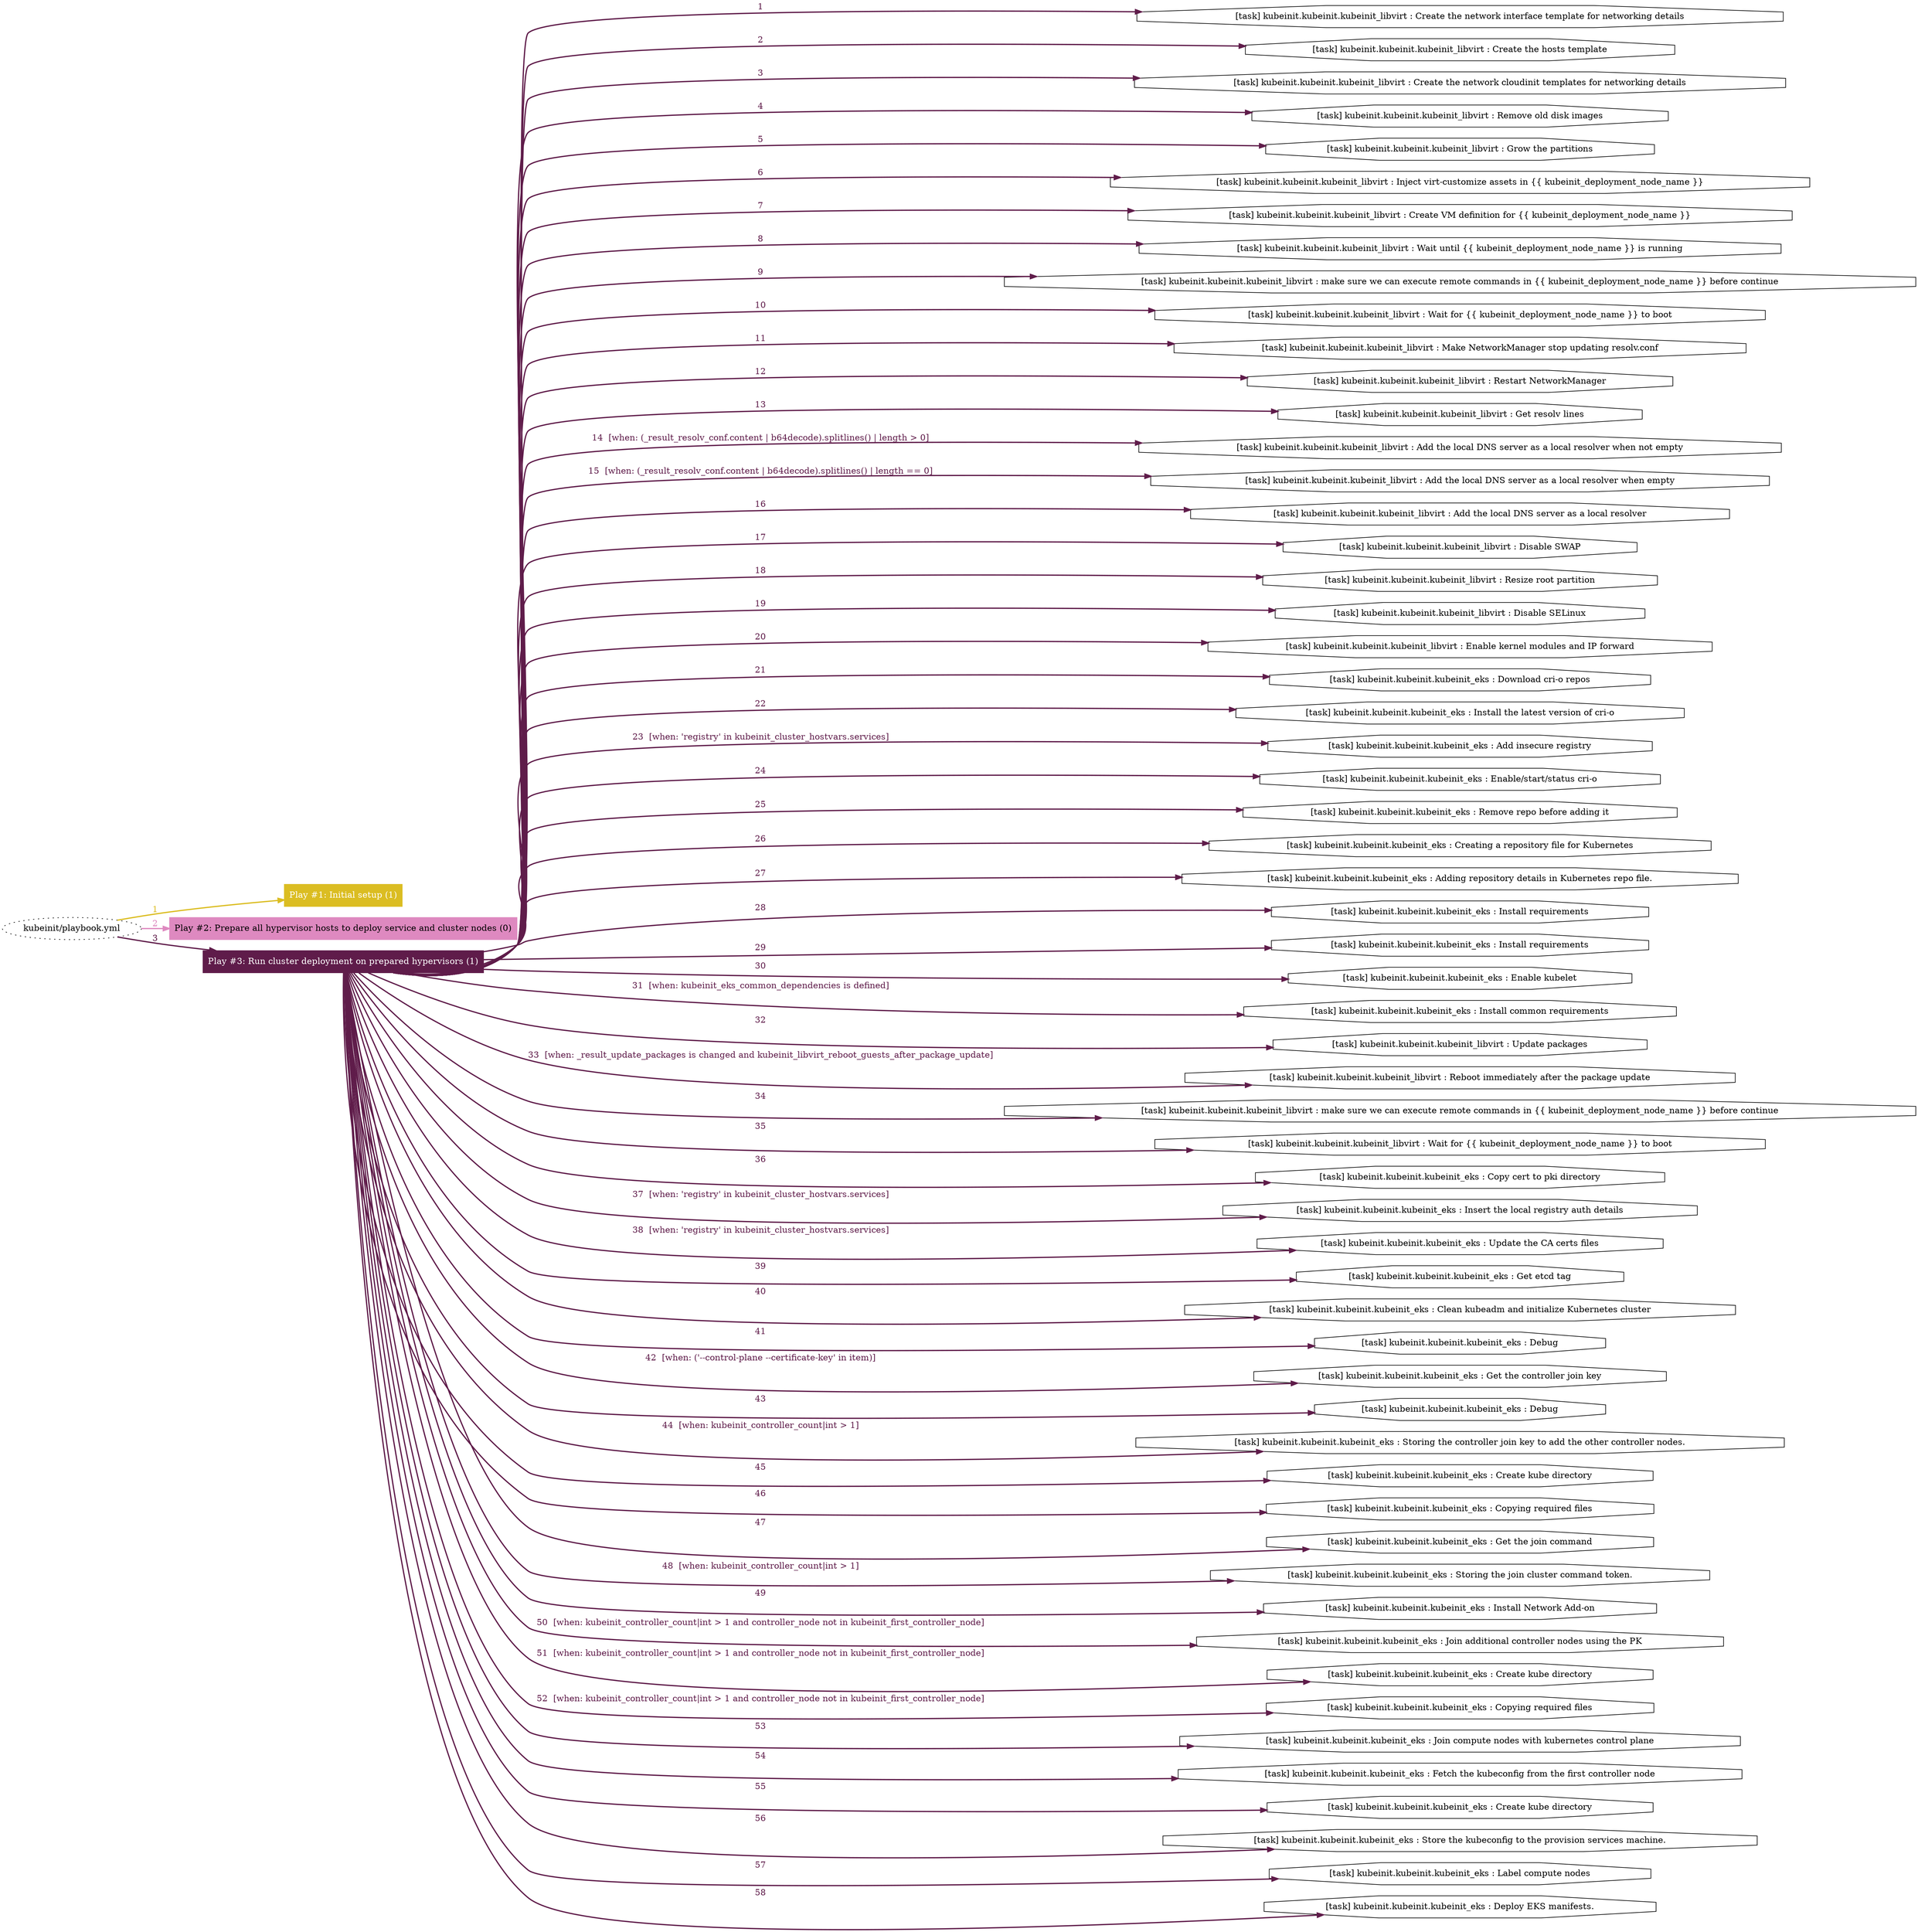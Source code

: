 digraph "kubeinit/playbook.yml "{
	graph [concentrate=true ordering=in rankdir=LR ratio=fill]
	edge [esep=5 sep=10]
	"kubeinit/playbook.yml" [id=root_node style=dotted]
	subgraph "Play #1: Initial setup (1) "{
		"Play #1: Initial setup (1)" [color="#dbbd22" fontcolor="#ffffff" id="play_6d97755c-251d-4371-95fa-0175aceb30f5" shape=box style=filled tooltip=localhost]
		"kubeinit/playbook.yml" -> "Play #1: Initial setup (1)" [label=1 color="#dbbd22" fontcolor="#dbbd22" id="edge_a5e6b327-5634-4a7c-8840-a2c4ec4a9cb6" style=bold]
	}
	subgraph "Play #2: Prepare all hypervisor hosts to deploy service and cluster nodes (0) "{
		"Play #2: Prepare all hypervisor hosts to deploy service and cluster nodes (0)" [color="#de89c0" fontcolor="#000000" id="play_23065df7-d4d3-4c8b-ab5e-6859ebce1bbf" shape=box style=filled tooltip=""]
		"kubeinit/playbook.yml" -> "Play #2: Prepare all hypervisor hosts to deploy service and cluster nodes (0)" [label=2 color="#de89c0" fontcolor="#de89c0" id="edge_f407556d-0345-4af9-9428-88dea77e0586" style=bold]
	}
	subgraph "Play #3: Run cluster deployment on prepared hypervisors (1) "{
		"Play #3: Run cluster deployment on prepared hypervisors (1)" [color="#5f1c4a" fontcolor="#ffffff" id="play_6d022949-c800-42df-9181-70dc3d72d15b" shape=box style=filled tooltip=localhost]
		"kubeinit/playbook.yml" -> "Play #3: Run cluster deployment on prepared hypervisors (1)" [label=3 color="#5f1c4a" fontcolor="#5f1c4a" id="edge_d8357943-22cb-48db-9553-a61baf6d11ab" style=bold]
		"task_b0a26bd9-cd1e-4799-afc9-3ae9b2b4e3cc" [label="[task] kubeinit.kubeinit.kubeinit_libvirt : Create the network interface template for networking details" id="task_b0a26bd9-cd1e-4799-afc9-3ae9b2b4e3cc" shape=octagon tooltip="[task] kubeinit.kubeinit.kubeinit_libvirt : Create the network interface template for networking details"]
		"Play #3: Run cluster deployment on prepared hypervisors (1)" -> "task_b0a26bd9-cd1e-4799-afc9-3ae9b2b4e3cc" [label=1 color="#5f1c4a" fontcolor="#5f1c4a" id="edge_d17c9577-9fd3-4e4b-81c8-22743818545e" style=bold]
		"task_16a5e1c5-b8bf-4b39-9c18-332b28123656" [label="[task] kubeinit.kubeinit.kubeinit_libvirt : Create the hosts template" id="task_16a5e1c5-b8bf-4b39-9c18-332b28123656" shape=octagon tooltip="[task] kubeinit.kubeinit.kubeinit_libvirt : Create the hosts template"]
		"Play #3: Run cluster deployment on prepared hypervisors (1)" -> "task_16a5e1c5-b8bf-4b39-9c18-332b28123656" [label=2 color="#5f1c4a" fontcolor="#5f1c4a" id="edge_d225a91a-a8cc-4b70-9bc8-d230ad3d0808" style=bold]
		"task_8fc8264a-84f5-4a99-821c-44539b31b8ab" [label="[task] kubeinit.kubeinit.kubeinit_libvirt : Create the network cloudinit templates for networking details" id="task_8fc8264a-84f5-4a99-821c-44539b31b8ab" shape=octagon tooltip="[task] kubeinit.kubeinit.kubeinit_libvirt : Create the network cloudinit templates for networking details"]
		"Play #3: Run cluster deployment on prepared hypervisors (1)" -> "task_8fc8264a-84f5-4a99-821c-44539b31b8ab" [label=3 color="#5f1c4a" fontcolor="#5f1c4a" id="edge_c71db394-27f3-443c-868f-670973c2c7f2" style=bold]
		"task_51b704a6-e8c7-492d-9378-c856343ab76e" [label="[task] kubeinit.kubeinit.kubeinit_libvirt : Remove old disk images" id="task_51b704a6-e8c7-492d-9378-c856343ab76e" shape=octagon tooltip="[task] kubeinit.kubeinit.kubeinit_libvirt : Remove old disk images"]
		"Play #3: Run cluster deployment on prepared hypervisors (1)" -> "task_51b704a6-e8c7-492d-9378-c856343ab76e" [label=4 color="#5f1c4a" fontcolor="#5f1c4a" id="edge_2a27717d-6658-49cf-a896-d5e77e76ef12" style=bold]
		"task_52a14860-7382-4fc7-9676-0fb2eb7f450d" [label="[task] kubeinit.kubeinit.kubeinit_libvirt : Grow the partitions" id="task_52a14860-7382-4fc7-9676-0fb2eb7f450d" shape=octagon tooltip="[task] kubeinit.kubeinit.kubeinit_libvirt : Grow the partitions"]
		"Play #3: Run cluster deployment on prepared hypervisors (1)" -> "task_52a14860-7382-4fc7-9676-0fb2eb7f450d" [label=5 color="#5f1c4a" fontcolor="#5f1c4a" id="edge_1e654489-ce2d-48af-91a1-2eb5ac010548" style=bold]
		"task_db084022-1e88-4ae6-9b50-c93956768251" [label="[task] kubeinit.kubeinit.kubeinit_libvirt : Inject virt-customize assets in {{ kubeinit_deployment_node_name }}" id="task_db084022-1e88-4ae6-9b50-c93956768251" shape=octagon tooltip="[task] kubeinit.kubeinit.kubeinit_libvirt : Inject virt-customize assets in {{ kubeinit_deployment_node_name }}"]
		"Play #3: Run cluster deployment on prepared hypervisors (1)" -> "task_db084022-1e88-4ae6-9b50-c93956768251" [label=6 color="#5f1c4a" fontcolor="#5f1c4a" id="edge_41564f6c-0ccf-4a96-9a30-ddeda06c967d" style=bold]
		"task_a46263fa-0709-4e30-bb46-efb48f13382b" [label="[task] kubeinit.kubeinit.kubeinit_libvirt : Create VM definition for {{ kubeinit_deployment_node_name }}" id="task_a46263fa-0709-4e30-bb46-efb48f13382b" shape=octagon tooltip="[task] kubeinit.kubeinit.kubeinit_libvirt : Create VM definition for {{ kubeinit_deployment_node_name }}"]
		"Play #3: Run cluster deployment on prepared hypervisors (1)" -> "task_a46263fa-0709-4e30-bb46-efb48f13382b" [label=7 color="#5f1c4a" fontcolor="#5f1c4a" id="edge_ae44e8eb-cf78-4726-acd1-72e2fa335f0c" style=bold]
		"task_bae4e3f4-13fe-4ff9-8918-ed35a4ca58a2" [label="[task] kubeinit.kubeinit.kubeinit_libvirt : Wait until {{ kubeinit_deployment_node_name }} is running" id="task_bae4e3f4-13fe-4ff9-8918-ed35a4ca58a2" shape=octagon tooltip="[task] kubeinit.kubeinit.kubeinit_libvirt : Wait until {{ kubeinit_deployment_node_name }} is running"]
		"Play #3: Run cluster deployment on prepared hypervisors (1)" -> "task_bae4e3f4-13fe-4ff9-8918-ed35a4ca58a2" [label=8 color="#5f1c4a" fontcolor="#5f1c4a" id="edge_00b2e281-1464-43e3-887d-25ef89836aec" style=bold]
		"task_03b27f32-1d13-456d-9cff-36c9b0f0e970" [label="[task] kubeinit.kubeinit.kubeinit_libvirt : make sure we can execute remote commands in {{ kubeinit_deployment_node_name }} before continue" id="task_03b27f32-1d13-456d-9cff-36c9b0f0e970" shape=octagon tooltip="[task] kubeinit.kubeinit.kubeinit_libvirt : make sure we can execute remote commands in {{ kubeinit_deployment_node_name }} before continue"]
		"Play #3: Run cluster deployment on prepared hypervisors (1)" -> "task_03b27f32-1d13-456d-9cff-36c9b0f0e970" [label=9 color="#5f1c4a" fontcolor="#5f1c4a" id="edge_969cc873-5821-432b-aa58-21ee7108da60" style=bold]
		"task_d2ee0978-0ae4-446d-828e-dd176da3b1a1" [label="[task] kubeinit.kubeinit.kubeinit_libvirt : Wait for {{ kubeinit_deployment_node_name }} to boot" id="task_d2ee0978-0ae4-446d-828e-dd176da3b1a1" shape=octagon tooltip="[task] kubeinit.kubeinit.kubeinit_libvirt : Wait for {{ kubeinit_deployment_node_name }} to boot"]
		"Play #3: Run cluster deployment on prepared hypervisors (1)" -> "task_d2ee0978-0ae4-446d-828e-dd176da3b1a1" [label=10 color="#5f1c4a" fontcolor="#5f1c4a" id="edge_a48ff3e8-74b3-4d61-a5f4-6e24f65a8ec9" style=bold]
		"task_e4d3bbc9-3422-43c2-87e9-0bfdd69e6b37" [label="[task] kubeinit.kubeinit.kubeinit_libvirt : Make NetworkManager stop updating resolv.conf" id="task_e4d3bbc9-3422-43c2-87e9-0bfdd69e6b37" shape=octagon tooltip="[task] kubeinit.kubeinit.kubeinit_libvirt : Make NetworkManager stop updating resolv.conf"]
		"Play #3: Run cluster deployment on prepared hypervisors (1)" -> "task_e4d3bbc9-3422-43c2-87e9-0bfdd69e6b37" [label=11 color="#5f1c4a" fontcolor="#5f1c4a" id="edge_3fd67de2-02df-418e-9c5b-492b1241a278" style=bold]
		"task_1761cc6a-03c8-4d2a-bb7a-31d3da264c6e" [label="[task] kubeinit.kubeinit.kubeinit_libvirt : Restart NetworkManager" id="task_1761cc6a-03c8-4d2a-bb7a-31d3da264c6e" shape=octagon tooltip="[task] kubeinit.kubeinit.kubeinit_libvirt : Restart NetworkManager"]
		"Play #3: Run cluster deployment on prepared hypervisors (1)" -> "task_1761cc6a-03c8-4d2a-bb7a-31d3da264c6e" [label=12 color="#5f1c4a" fontcolor="#5f1c4a" id="edge_e543c34c-47f9-429f-b18b-50b4cfe0c0bc" style=bold]
		"task_01abe947-b647-4330-9895-58ea3aa50d1c" [label="[task] kubeinit.kubeinit.kubeinit_libvirt : Get resolv lines" id="task_01abe947-b647-4330-9895-58ea3aa50d1c" shape=octagon tooltip="[task] kubeinit.kubeinit.kubeinit_libvirt : Get resolv lines"]
		"Play #3: Run cluster deployment on prepared hypervisors (1)" -> "task_01abe947-b647-4330-9895-58ea3aa50d1c" [label=13 color="#5f1c4a" fontcolor="#5f1c4a" id="edge_e399b4aa-2791-48ee-bfa3-0fae8175896d" style=bold]
		"task_e0e1fd98-748e-4095-b9f4-da3093ec926d" [label="[task] kubeinit.kubeinit.kubeinit_libvirt : Add the local DNS server as a local resolver when not empty" id="task_e0e1fd98-748e-4095-b9f4-da3093ec926d" shape=octagon tooltip="[task] kubeinit.kubeinit.kubeinit_libvirt : Add the local DNS server as a local resolver when not empty"]
		"Play #3: Run cluster deployment on prepared hypervisors (1)" -> "task_e0e1fd98-748e-4095-b9f4-da3093ec926d" [label="14  [when: (_result_resolv_conf.content | b64decode).splitlines() | length > 0]" color="#5f1c4a" fontcolor="#5f1c4a" id="edge_e0960674-272d-4230-a978-06736931286b" style=bold]
		"task_82f67cab-d567-4bfe-af03-28fa4c62245f" [label="[task] kubeinit.kubeinit.kubeinit_libvirt : Add the local DNS server as a local resolver when empty" id="task_82f67cab-d567-4bfe-af03-28fa4c62245f" shape=octagon tooltip="[task] kubeinit.kubeinit.kubeinit_libvirt : Add the local DNS server as a local resolver when empty"]
		"Play #3: Run cluster deployment on prepared hypervisors (1)" -> "task_82f67cab-d567-4bfe-af03-28fa4c62245f" [label="15  [when: (_result_resolv_conf.content | b64decode).splitlines() | length == 0]" color="#5f1c4a" fontcolor="#5f1c4a" id="edge_08ff7bb8-0b21-4685-b3b3-35aa088e99e0" style=bold]
		"task_f08cefb9-9ae2-438f-a924-78d3cd5e6aa2" [label="[task] kubeinit.kubeinit.kubeinit_libvirt : Add the local DNS server as a local resolver" id="task_f08cefb9-9ae2-438f-a924-78d3cd5e6aa2" shape=octagon tooltip="[task] kubeinit.kubeinit.kubeinit_libvirt : Add the local DNS server as a local resolver"]
		"Play #3: Run cluster deployment on prepared hypervisors (1)" -> "task_f08cefb9-9ae2-438f-a924-78d3cd5e6aa2" [label=16 color="#5f1c4a" fontcolor="#5f1c4a" id="edge_e9b2e615-6e29-4904-946d-b64e41d6fdae" style=bold]
		"task_9077f3aa-8513-4af4-b932-44226a89e126" [label="[task] kubeinit.kubeinit.kubeinit_libvirt : Disable SWAP" id="task_9077f3aa-8513-4af4-b932-44226a89e126" shape=octagon tooltip="[task] kubeinit.kubeinit.kubeinit_libvirt : Disable SWAP"]
		"Play #3: Run cluster deployment on prepared hypervisors (1)" -> "task_9077f3aa-8513-4af4-b932-44226a89e126" [label=17 color="#5f1c4a" fontcolor="#5f1c4a" id="edge_bd0d5add-791f-4490-9426-f074e150976b" style=bold]
		"task_eddc330b-dbe4-4ece-a7cf-6ed48a894b03" [label="[task] kubeinit.kubeinit.kubeinit_libvirt : Resize root partition" id="task_eddc330b-dbe4-4ece-a7cf-6ed48a894b03" shape=octagon tooltip="[task] kubeinit.kubeinit.kubeinit_libvirt : Resize root partition"]
		"Play #3: Run cluster deployment on prepared hypervisors (1)" -> "task_eddc330b-dbe4-4ece-a7cf-6ed48a894b03" [label=18 color="#5f1c4a" fontcolor="#5f1c4a" id="edge_05562147-9931-452b-ad6f-d5ea2c432612" style=bold]
		"task_b9b89fe3-9c4a-4457-8877-a43ff9c3241d" [label="[task] kubeinit.kubeinit.kubeinit_libvirt : Disable SELinux" id="task_b9b89fe3-9c4a-4457-8877-a43ff9c3241d" shape=octagon tooltip="[task] kubeinit.kubeinit.kubeinit_libvirt : Disable SELinux"]
		"Play #3: Run cluster deployment on prepared hypervisors (1)" -> "task_b9b89fe3-9c4a-4457-8877-a43ff9c3241d" [label=19 color="#5f1c4a" fontcolor="#5f1c4a" id="edge_bb123160-c9b2-42d5-b766-bb44adba822b" style=bold]
		"task_f11f2402-3577-4e9c-87f1-2af14dab51c0" [label="[task] kubeinit.kubeinit.kubeinit_libvirt : Enable kernel modules and IP forward" id="task_f11f2402-3577-4e9c-87f1-2af14dab51c0" shape=octagon tooltip="[task] kubeinit.kubeinit.kubeinit_libvirt : Enable kernel modules and IP forward"]
		"Play #3: Run cluster deployment on prepared hypervisors (1)" -> "task_f11f2402-3577-4e9c-87f1-2af14dab51c0" [label=20 color="#5f1c4a" fontcolor="#5f1c4a" id="edge_a2d49c09-29a3-4023-ab11-4fdc188d5d54" style=bold]
		"task_46bc61d2-0cd9-4d00-bf49-c6364c157f96" [label="[task] kubeinit.kubeinit.kubeinit_eks : Download cri-o repos" id="task_46bc61d2-0cd9-4d00-bf49-c6364c157f96" shape=octagon tooltip="[task] kubeinit.kubeinit.kubeinit_eks : Download cri-o repos"]
		"Play #3: Run cluster deployment on prepared hypervisors (1)" -> "task_46bc61d2-0cd9-4d00-bf49-c6364c157f96" [label=21 color="#5f1c4a" fontcolor="#5f1c4a" id="edge_a9b47547-7523-4003-9ad7-42371a6625f3" style=bold]
		"task_06e34f79-010f-4abd-8dad-db0999168a1a" [label="[task] kubeinit.kubeinit.kubeinit_eks : Install the latest version of cri-o" id="task_06e34f79-010f-4abd-8dad-db0999168a1a" shape=octagon tooltip="[task] kubeinit.kubeinit.kubeinit_eks : Install the latest version of cri-o"]
		"Play #3: Run cluster deployment on prepared hypervisors (1)" -> "task_06e34f79-010f-4abd-8dad-db0999168a1a" [label=22 color="#5f1c4a" fontcolor="#5f1c4a" id="edge_80db7f56-d781-4745-addc-3da2045c3d05" style=bold]
		"task_e151107c-baf4-422f-914d-a42d7b3b09ea" [label="[task] kubeinit.kubeinit.kubeinit_eks : Add insecure registry" id="task_e151107c-baf4-422f-914d-a42d7b3b09ea" shape=octagon tooltip="[task] kubeinit.kubeinit.kubeinit_eks : Add insecure registry"]
		"Play #3: Run cluster deployment on prepared hypervisors (1)" -> "task_e151107c-baf4-422f-914d-a42d7b3b09ea" [label="23  [when: 'registry' in kubeinit_cluster_hostvars.services]" color="#5f1c4a" fontcolor="#5f1c4a" id="edge_73468eaf-fa09-4e20-8605-bd709794c911" style=bold]
		"task_837f5f6a-744b-4059-b907-0d95ddef714a" [label="[task] kubeinit.kubeinit.kubeinit_eks : Enable/start/status cri-o" id="task_837f5f6a-744b-4059-b907-0d95ddef714a" shape=octagon tooltip="[task] kubeinit.kubeinit.kubeinit_eks : Enable/start/status cri-o"]
		"Play #3: Run cluster deployment on prepared hypervisors (1)" -> "task_837f5f6a-744b-4059-b907-0d95ddef714a" [label=24 color="#5f1c4a" fontcolor="#5f1c4a" id="edge_f41aa765-7fd6-45b8-8cbc-4fec05a29412" style=bold]
		"task_200b42aa-df33-41d0-829c-aeb9b513fdb3" [label="[task] kubeinit.kubeinit.kubeinit_eks : Remove repo before adding it" id="task_200b42aa-df33-41d0-829c-aeb9b513fdb3" shape=octagon tooltip="[task] kubeinit.kubeinit.kubeinit_eks : Remove repo before adding it"]
		"Play #3: Run cluster deployment on prepared hypervisors (1)" -> "task_200b42aa-df33-41d0-829c-aeb9b513fdb3" [label=25 color="#5f1c4a" fontcolor="#5f1c4a" id="edge_2a667692-1092-4fd4-be6a-b874e0c7c628" style=bold]
		"task_dcbaccbc-c7ec-4df0-ada1-b28a736cbd62" [label="[task] kubeinit.kubeinit.kubeinit_eks : Creating a repository file for Kubernetes" id="task_dcbaccbc-c7ec-4df0-ada1-b28a736cbd62" shape=octagon tooltip="[task] kubeinit.kubeinit.kubeinit_eks : Creating a repository file for Kubernetes"]
		"Play #3: Run cluster deployment on prepared hypervisors (1)" -> "task_dcbaccbc-c7ec-4df0-ada1-b28a736cbd62" [label=26 color="#5f1c4a" fontcolor="#5f1c4a" id="edge_ff0605f8-58e3-4b52-9c30-53308f02eb58" style=bold]
		"task_55c64ce7-569d-472b-959b-e07b54094b7f" [label="[task] kubeinit.kubeinit.kubeinit_eks : Adding repository details in Kubernetes repo file." id="task_55c64ce7-569d-472b-959b-e07b54094b7f" shape=octagon tooltip="[task] kubeinit.kubeinit.kubeinit_eks : Adding repository details in Kubernetes repo file."]
		"Play #3: Run cluster deployment on prepared hypervisors (1)" -> "task_55c64ce7-569d-472b-959b-e07b54094b7f" [label=27 color="#5f1c4a" fontcolor="#5f1c4a" id="edge_ebaa79e4-6412-441d-a400-a71796ca39cc" style=bold]
		"task_40e44d30-8727-489d-9a2e-abcacee67346" [label="[task] kubeinit.kubeinit.kubeinit_eks : Install requirements" id="task_40e44d30-8727-489d-9a2e-abcacee67346" shape=octagon tooltip="[task] kubeinit.kubeinit.kubeinit_eks : Install requirements"]
		"Play #3: Run cluster deployment on prepared hypervisors (1)" -> "task_40e44d30-8727-489d-9a2e-abcacee67346" [label=28 color="#5f1c4a" fontcolor="#5f1c4a" id="edge_cba380e5-e42a-4b76-94e0-92bd22205d02" style=bold]
		"task_b42f61cc-5cae-45f6-8a02-fbb35f5551c5" [label="[task] kubeinit.kubeinit.kubeinit_eks : Install requirements" id="task_b42f61cc-5cae-45f6-8a02-fbb35f5551c5" shape=octagon tooltip="[task] kubeinit.kubeinit.kubeinit_eks : Install requirements"]
		"Play #3: Run cluster deployment on prepared hypervisors (1)" -> "task_b42f61cc-5cae-45f6-8a02-fbb35f5551c5" [label=29 color="#5f1c4a" fontcolor="#5f1c4a" id="edge_85e8bba3-85cb-4d9a-9b82-e4affe7eca87" style=bold]
		"task_3b50ae1d-6b5a-46a9-893e-9d7656934601" [label="[task] kubeinit.kubeinit.kubeinit_eks : Enable kubelet" id="task_3b50ae1d-6b5a-46a9-893e-9d7656934601" shape=octagon tooltip="[task] kubeinit.kubeinit.kubeinit_eks : Enable kubelet"]
		"Play #3: Run cluster deployment on prepared hypervisors (1)" -> "task_3b50ae1d-6b5a-46a9-893e-9d7656934601" [label=30 color="#5f1c4a" fontcolor="#5f1c4a" id="edge_45cc6217-256a-4284-93d2-a42ddfe3a0bb" style=bold]
		"task_66e7b653-e2f1-4295-a08b-5dd27fd16365" [label="[task] kubeinit.kubeinit.kubeinit_eks : Install common requirements" id="task_66e7b653-e2f1-4295-a08b-5dd27fd16365" shape=octagon tooltip="[task] kubeinit.kubeinit.kubeinit_eks : Install common requirements"]
		"Play #3: Run cluster deployment on prepared hypervisors (1)" -> "task_66e7b653-e2f1-4295-a08b-5dd27fd16365" [label="31  [when: kubeinit_eks_common_dependencies is defined]" color="#5f1c4a" fontcolor="#5f1c4a" id="edge_a50e0cc1-c8d7-42be-b30b-fdeda8120a13" style=bold]
		"task_bd01ed4e-9e9e-48ef-aa62-dd7309eef3f0" [label="[task] kubeinit.kubeinit.kubeinit_libvirt : Update packages" id="task_bd01ed4e-9e9e-48ef-aa62-dd7309eef3f0" shape=octagon tooltip="[task] kubeinit.kubeinit.kubeinit_libvirt : Update packages"]
		"Play #3: Run cluster deployment on prepared hypervisors (1)" -> "task_bd01ed4e-9e9e-48ef-aa62-dd7309eef3f0" [label=32 color="#5f1c4a" fontcolor="#5f1c4a" id="edge_55c99d7b-9ff3-4e4b-9994-ce83b1efad89" style=bold]
		"task_1b4d7d50-328e-4b55-92e3-bcf7b3f542f4" [label="[task] kubeinit.kubeinit.kubeinit_libvirt : Reboot immediately after the package update" id="task_1b4d7d50-328e-4b55-92e3-bcf7b3f542f4" shape=octagon tooltip="[task] kubeinit.kubeinit.kubeinit_libvirt : Reboot immediately after the package update"]
		"Play #3: Run cluster deployment on prepared hypervisors (1)" -> "task_1b4d7d50-328e-4b55-92e3-bcf7b3f542f4" [label="33  [when: _result_update_packages is changed and kubeinit_libvirt_reboot_guests_after_package_update]" color="#5f1c4a" fontcolor="#5f1c4a" id="edge_253ae7f1-e2b1-4a10-99b4-35834993fc4f" style=bold]
		"task_fb3765e2-6ed9-4189-b5d5-41f473018b91" [label="[task] kubeinit.kubeinit.kubeinit_libvirt : make sure we can execute remote commands in {{ kubeinit_deployment_node_name }} before continue" id="task_fb3765e2-6ed9-4189-b5d5-41f473018b91" shape=octagon tooltip="[task] kubeinit.kubeinit.kubeinit_libvirt : make sure we can execute remote commands in {{ kubeinit_deployment_node_name }} before continue"]
		"Play #3: Run cluster deployment on prepared hypervisors (1)" -> "task_fb3765e2-6ed9-4189-b5d5-41f473018b91" [label=34 color="#5f1c4a" fontcolor="#5f1c4a" id="edge_aa5e7bbd-4181-42e3-8b81-d07b8f7cdf50" style=bold]
		"task_1167cde0-e604-4653-ba0f-355d111bb1d8" [label="[task] kubeinit.kubeinit.kubeinit_libvirt : Wait for {{ kubeinit_deployment_node_name }} to boot" id="task_1167cde0-e604-4653-ba0f-355d111bb1d8" shape=octagon tooltip="[task] kubeinit.kubeinit.kubeinit_libvirt : Wait for {{ kubeinit_deployment_node_name }} to boot"]
		"Play #3: Run cluster deployment on prepared hypervisors (1)" -> "task_1167cde0-e604-4653-ba0f-355d111bb1d8" [label=35 color="#5f1c4a" fontcolor="#5f1c4a" id="edge_f5c79b4a-e43f-43b3-ba79-ccca83a33275" style=bold]
		"task_b0649aac-0fed-48f0-8e79-743a8b07a33a" [label="[task] kubeinit.kubeinit.kubeinit_eks : Copy cert to pki directory" id="task_b0649aac-0fed-48f0-8e79-743a8b07a33a" shape=octagon tooltip="[task] kubeinit.kubeinit.kubeinit_eks : Copy cert to pki directory"]
		"Play #3: Run cluster deployment on prepared hypervisors (1)" -> "task_b0649aac-0fed-48f0-8e79-743a8b07a33a" [label=36 color="#5f1c4a" fontcolor="#5f1c4a" id="edge_f58f83ac-8908-450a-9d85-c2d24d40b044" style=bold]
		"task_13fadf75-c9fc-4080-b1e3-a0f4fbf7bd62" [label="[task] kubeinit.kubeinit.kubeinit_eks : Insert the local registry auth details" id="task_13fadf75-c9fc-4080-b1e3-a0f4fbf7bd62" shape=octagon tooltip="[task] kubeinit.kubeinit.kubeinit_eks : Insert the local registry auth details"]
		"Play #3: Run cluster deployment on prepared hypervisors (1)" -> "task_13fadf75-c9fc-4080-b1e3-a0f4fbf7bd62" [label="37  [when: 'registry' in kubeinit_cluster_hostvars.services]" color="#5f1c4a" fontcolor="#5f1c4a" id="edge_ba765665-1156-4189-a2b5-1a13418ae5c8" style=bold]
		"task_ae175335-fada-4aaf-af51-9810c39dfd07" [label="[task] kubeinit.kubeinit.kubeinit_eks : Update the CA certs files" id="task_ae175335-fada-4aaf-af51-9810c39dfd07" shape=octagon tooltip="[task] kubeinit.kubeinit.kubeinit_eks : Update the CA certs files"]
		"Play #3: Run cluster deployment on prepared hypervisors (1)" -> "task_ae175335-fada-4aaf-af51-9810c39dfd07" [label="38  [when: 'registry' in kubeinit_cluster_hostvars.services]" color="#5f1c4a" fontcolor="#5f1c4a" id="edge_9e7023e4-4c5f-496b-ac73-d0d1c650f8d5" style=bold]
		"task_9d1b847e-94c6-4709-9931-07eb7b213c93" [label="[task] kubeinit.kubeinit.kubeinit_eks : Get etcd tag" id="task_9d1b847e-94c6-4709-9931-07eb7b213c93" shape=octagon tooltip="[task] kubeinit.kubeinit.kubeinit_eks : Get etcd tag"]
		"Play #3: Run cluster deployment on prepared hypervisors (1)" -> "task_9d1b847e-94c6-4709-9931-07eb7b213c93" [label=39 color="#5f1c4a" fontcolor="#5f1c4a" id="edge_72e823d9-b7fa-4ca2-a949-1dcb90cfca0c" style=bold]
		"task_27cac508-c81f-41f2-aae1-d92a9e2595ae" [label="[task] kubeinit.kubeinit.kubeinit_eks : Clean kubeadm and initialize Kubernetes cluster" id="task_27cac508-c81f-41f2-aae1-d92a9e2595ae" shape=octagon tooltip="[task] kubeinit.kubeinit.kubeinit_eks : Clean kubeadm and initialize Kubernetes cluster"]
		"Play #3: Run cluster deployment on prepared hypervisors (1)" -> "task_27cac508-c81f-41f2-aae1-d92a9e2595ae" [label=40 color="#5f1c4a" fontcolor="#5f1c4a" id="edge_853ef552-cc64-4eb9-b0af-6d774d9e67fc" style=bold]
		"task_f22e13d5-6791-4cd0-bf73-e5e0360604cc" [label="[task] kubeinit.kubeinit.kubeinit_eks : Debug" id="task_f22e13d5-6791-4cd0-bf73-e5e0360604cc" shape=octagon tooltip="[task] kubeinit.kubeinit.kubeinit_eks : Debug"]
		"Play #3: Run cluster deployment on prepared hypervisors (1)" -> "task_f22e13d5-6791-4cd0-bf73-e5e0360604cc" [label=41 color="#5f1c4a" fontcolor="#5f1c4a" id="edge_b177fd1b-6576-4d6d-ad7b-dc5e4bdda13b" style=bold]
		"task_bd4acda5-6c0c-4420-8a5e-2d9a76b6e09a" [label="[task] kubeinit.kubeinit.kubeinit_eks : Get the controller join key" id="task_bd4acda5-6c0c-4420-8a5e-2d9a76b6e09a" shape=octagon tooltip="[task] kubeinit.kubeinit.kubeinit_eks : Get the controller join key"]
		"Play #3: Run cluster deployment on prepared hypervisors (1)" -> "task_bd4acda5-6c0c-4420-8a5e-2d9a76b6e09a" [label="42  [when: ('--control-plane --certificate-key' in item)]" color="#5f1c4a" fontcolor="#5f1c4a" id="edge_f43f1847-750a-466d-88c2-51fef6b253bf" style=bold]
		"task_fe38fd44-c77b-4d00-bf83-951762bb1a60" [label="[task] kubeinit.kubeinit.kubeinit_eks : Debug" id="task_fe38fd44-c77b-4d00-bf83-951762bb1a60" shape=octagon tooltip="[task] kubeinit.kubeinit.kubeinit_eks : Debug"]
		"Play #3: Run cluster deployment on prepared hypervisors (1)" -> "task_fe38fd44-c77b-4d00-bf83-951762bb1a60" [label=43 color="#5f1c4a" fontcolor="#5f1c4a" id="edge_b6e8f581-1896-4a52-a607-431339977441" style=bold]
		"task_3b6d5c04-cc08-49e5-8c34-60532a963968" [label="[task] kubeinit.kubeinit.kubeinit_eks : Storing the controller join key to add the other controller nodes." id="task_3b6d5c04-cc08-49e5-8c34-60532a963968" shape=octagon tooltip="[task] kubeinit.kubeinit.kubeinit_eks : Storing the controller join key to add the other controller nodes."]
		"Play #3: Run cluster deployment on prepared hypervisors (1)" -> "task_3b6d5c04-cc08-49e5-8c34-60532a963968" [label="44  [when: kubeinit_controller_count|int > 1]" color="#5f1c4a" fontcolor="#5f1c4a" id="edge_0d8e79c3-b515-43e9-8cbc-28c6e7081a7d" style=bold]
		"task_f049545a-ecf2-4667-b6a2-045734100aff" [label="[task] kubeinit.kubeinit.kubeinit_eks : Create kube directory" id="task_f049545a-ecf2-4667-b6a2-045734100aff" shape=octagon tooltip="[task] kubeinit.kubeinit.kubeinit_eks : Create kube directory"]
		"Play #3: Run cluster deployment on prepared hypervisors (1)" -> "task_f049545a-ecf2-4667-b6a2-045734100aff" [label=45 color="#5f1c4a" fontcolor="#5f1c4a" id="edge_466d429f-ee4a-4498-822c-f3624f6e3e71" style=bold]
		"task_d92de253-f8d4-4eb9-b509-d16731e64352" [label="[task] kubeinit.kubeinit.kubeinit_eks : Copying required files" id="task_d92de253-f8d4-4eb9-b509-d16731e64352" shape=octagon tooltip="[task] kubeinit.kubeinit.kubeinit_eks : Copying required files"]
		"Play #3: Run cluster deployment on prepared hypervisors (1)" -> "task_d92de253-f8d4-4eb9-b509-d16731e64352" [label=46 color="#5f1c4a" fontcolor="#5f1c4a" id="edge_a0a2a91a-efd3-448a-bced-e5243ef383c0" style=bold]
		"task_a72e9835-b0b8-491d-b1fa-cce127bbf43f" [label="[task] kubeinit.kubeinit.kubeinit_eks : Get the join command" id="task_a72e9835-b0b8-491d-b1fa-cce127bbf43f" shape=octagon tooltip="[task] kubeinit.kubeinit.kubeinit_eks : Get the join command"]
		"Play #3: Run cluster deployment on prepared hypervisors (1)" -> "task_a72e9835-b0b8-491d-b1fa-cce127bbf43f" [label=47 color="#5f1c4a" fontcolor="#5f1c4a" id="edge_c0e80a52-27f7-4e67-9aeb-2437f179f99a" style=bold]
		"task_b3a4798b-476f-4b36-863c-45db70509523" [label="[task] kubeinit.kubeinit.kubeinit_eks : Storing the join cluster command token." id="task_b3a4798b-476f-4b36-863c-45db70509523" shape=octagon tooltip="[task] kubeinit.kubeinit.kubeinit_eks : Storing the join cluster command token."]
		"Play #3: Run cluster deployment on prepared hypervisors (1)" -> "task_b3a4798b-476f-4b36-863c-45db70509523" [label="48  [when: kubeinit_controller_count|int > 1]" color="#5f1c4a" fontcolor="#5f1c4a" id="edge_b5352d26-87e6-4e2e-9567-e286e1e2f1c9" style=bold]
		"task_f6b6c212-020d-499f-ae6f-725f89a39e35" [label="[task] kubeinit.kubeinit.kubeinit_eks : Install Network Add-on" id="task_f6b6c212-020d-499f-ae6f-725f89a39e35" shape=octagon tooltip="[task] kubeinit.kubeinit.kubeinit_eks : Install Network Add-on"]
		"Play #3: Run cluster deployment on prepared hypervisors (1)" -> "task_f6b6c212-020d-499f-ae6f-725f89a39e35" [label=49 color="#5f1c4a" fontcolor="#5f1c4a" id="edge_90ec1e78-f170-4480-92ca-4e99b9626d13" style=bold]
		"task_7a54d5b9-5e8c-4261-8f91-860c1941a054" [label="[task] kubeinit.kubeinit.kubeinit_eks : Join additional controller nodes using the PK" id="task_7a54d5b9-5e8c-4261-8f91-860c1941a054" shape=octagon tooltip="[task] kubeinit.kubeinit.kubeinit_eks : Join additional controller nodes using the PK"]
		"Play #3: Run cluster deployment on prepared hypervisors (1)" -> "task_7a54d5b9-5e8c-4261-8f91-860c1941a054" [label="50  [when: kubeinit_controller_count|int > 1 and controller_node not in kubeinit_first_controller_node]" color="#5f1c4a" fontcolor="#5f1c4a" id="edge_4631b81f-a673-419d-b08b-6b52fec97a60" style=bold]
		"task_282f0b73-a265-4cfe-b1f3-a40f4f2c1f3f" [label="[task] kubeinit.kubeinit.kubeinit_eks : Create kube directory" id="task_282f0b73-a265-4cfe-b1f3-a40f4f2c1f3f" shape=octagon tooltip="[task] kubeinit.kubeinit.kubeinit_eks : Create kube directory"]
		"Play #3: Run cluster deployment on prepared hypervisors (1)" -> "task_282f0b73-a265-4cfe-b1f3-a40f4f2c1f3f" [label="51  [when: kubeinit_controller_count|int > 1 and controller_node not in kubeinit_first_controller_node]" color="#5f1c4a" fontcolor="#5f1c4a" id="edge_8fad7814-e8c7-49ce-874e-d6541a400029" style=bold]
		"task_afda8f39-7db7-46bf-b01b-8076526e1ce2" [label="[task] kubeinit.kubeinit.kubeinit_eks : Copying required files" id="task_afda8f39-7db7-46bf-b01b-8076526e1ce2" shape=octagon tooltip="[task] kubeinit.kubeinit.kubeinit_eks : Copying required files"]
		"Play #3: Run cluster deployment on prepared hypervisors (1)" -> "task_afda8f39-7db7-46bf-b01b-8076526e1ce2" [label="52  [when: kubeinit_controller_count|int > 1 and controller_node not in kubeinit_first_controller_node]" color="#5f1c4a" fontcolor="#5f1c4a" id="edge_2fe9edbb-e052-4372-b278-8d5bff1727f2" style=bold]
		"task_e84f2b4a-42d3-4ec6-bd75-b58c3283443d" [label="[task] kubeinit.kubeinit.kubeinit_eks : Join compute nodes with kubernetes control plane" id="task_e84f2b4a-42d3-4ec6-bd75-b58c3283443d" shape=octagon tooltip="[task] kubeinit.kubeinit.kubeinit_eks : Join compute nodes with kubernetes control plane"]
		"Play #3: Run cluster deployment on prepared hypervisors (1)" -> "task_e84f2b4a-42d3-4ec6-bd75-b58c3283443d" [label=53 color="#5f1c4a" fontcolor="#5f1c4a" id="edge_fd9c17b4-d8eb-4b91-851b-48968435e3e7" style=bold]
		"task_6fb184f8-02e1-4c1f-b023-7d0c05b7080c" [label="[task] kubeinit.kubeinit.kubeinit_eks : Fetch the kubeconfig from the first controller node" id="task_6fb184f8-02e1-4c1f-b023-7d0c05b7080c" shape=octagon tooltip="[task] kubeinit.kubeinit.kubeinit_eks : Fetch the kubeconfig from the first controller node"]
		"Play #3: Run cluster deployment on prepared hypervisors (1)" -> "task_6fb184f8-02e1-4c1f-b023-7d0c05b7080c" [label=54 color="#5f1c4a" fontcolor="#5f1c4a" id="edge_f540eb07-7615-4aab-a6c2-7cf61bbdca29" style=bold]
		"task_992bee38-a86b-4414-becf-91d13dc5d6cb" [label="[task] kubeinit.kubeinit.kubeinit_eks : Create kube directory" id="task_992bee38-a86b-4414-becf-91d13dc5d6cb" shape=octagon tooltip="[task] kubeinit.kubeinit.kubeinit_eks : Create kube directory"]
		"Play #3: Run cluster deployment on prepared hypervisors (1)" -> "task_992bee38-a86b-4414-becf-91d13dc5d6cb" [label=55 color="#5f1c4a" fontcolor="#5f1c4a" id="edge_75b2bd14-2623-4dd8-b157-7a24458881a1" style=bold]
		"task_e1700422-fc11-40e3-a764-1b43780e739a" [label="[task] kubeinit.kubeinit.kubeinit_eks : Store the kubeconfig to the provision services machine." id="task_e1700422-fc11-40e3-a764-1b43780e739a" shape=octagon tooltip="[task] kubeinit.kubeinit.kubeinit_eks : Store the kubeconfig to the provision services machine."]
		"Play #3: Run cluster deployment on prepared hypervisors (1)" -> "task_e1700422-fc11-40e3-a764-1b43780e739a" [label=56 color="#5f1c4a" fontcolor="#5f1c4a" id="edge_26819f03-e6bc-40ff-9970-40a92a6539b6" style=bold]
		"task_930a9d5b-89b4-401b-b7fb-d1c68d176816" [label="[task] kubeinit.kubeinit.kubeinit_eks : Label compute nodes" id="task_930a9d5b-89b4-401b-b7fb-d1c68d176816" shape=octagon tooltip="[task] kubeinit.kubeinit.kubeinit_eks : Label compute nodes"]
		"Play #3: Run cluster deployment on prepared hypervisors (1)" -> "task_930a9d5b-89b4-401b-b7fb-d1c68d176816" [label=57 color="#5f1c4a" fontcolor="#5f1c4a" id="edge_ad855bbd-e657-4150-bcac-d7908d351c18" style=bold]
		"task_3e41ba20-f28f-4fa8-8742-b23494eb9982" [label="[task] kubeinit.kubeinit.kubeinit_eks : Deploy EKS manifests." id="task_3e41ba20-f28f-4fa8-8742-b23494eb9982" shape=octagon tooltip="[task] kubeinit.kubeinit.kubeinit_eks : Deploy EKS manifests."]
		"Play #3: Run cluster deployment on prepared hypervisors (1)" -> "task_3e41ba20-f28f-4fa8-8742-b23494eb9982" [label=58 color="#5f1c4a" fontcolor="#5f1c4a" id="edge_50c3188d-c67c-4043-a094-92640e86d70a" style=bold]
	}
}

